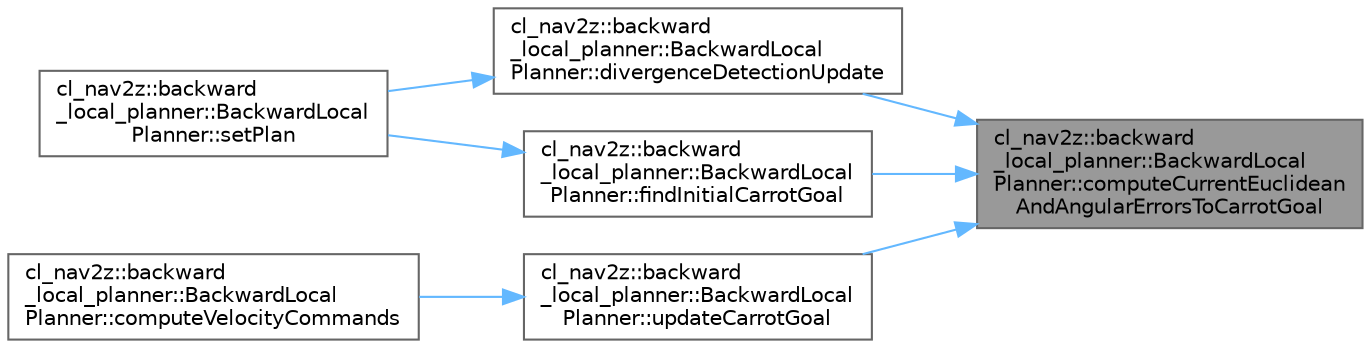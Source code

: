 digraph "cl_nav2z::backward_local_planner::BackwardLocalPlanner::computeCurrentEuclideanAndAngularErrorsToCarrotGoal"
{
 // LATEX_PDF_SIZE
  bgcolor="transparent";
  edge [fontname=Helvetica,fontsize=10,labelfontname=Helvetica,labelfontsize=10];
  node [fontname=Helvetica,fontsize=10,shape=box,height=0.2,width=0.4];
  rankdir="RL";
  Node1 [label="cl_nav2z::backward\l_local_planner::BackwardLocal\lPlanner::computeCurrentEuclidean\lAndAngularErrorsToCarrotGoal",height=0.2,width=0.4,color="gray40", fillcolor="grey60", style="filled", fontcolor="black",tooltip=" "];
  Node1 -> Node2 [dir="back",color="steelblue1",style="solid"];
  Node2 [label="cl_nav2z::backward\l_local_planner::BackwardLocal\lPlanner::divergenceDetectionUpdate",height=0.2,width=0.4,color="grey40", fillcolor="white", style="filled",URL="$classcl__nav2z_1_1backward__local__planner_1_1BackwardLocalPlanner.html#a7d84bf50ca0fce6c110ea142ea47592b",tooltip=" "];
  Node2 -> Node3 [dir="back",color="steelblue1",style="solid"];
  Node3 [label="cl_nav2z::backward\l_local_planner::BackwardLocal\lPlanner::setPlan",height=0.2,width=0.4,color="grey40", fillcolor="white", style="filled",URL="$classcl__nav2z_1_1backward__local__planner_1_1BackwardLocalPlanner.html#a8b1fd356d7eac7a5b146a1868facf00d",tooltip="nav2_core setPlan - Sets the global plan"];
  Node1 -> Node4 [dir="back",color="steelblue1",style="solid"];
  Node4 [label="cl_nav2z::backward\l_local_planner::BackwardLocal\lPlanner::findInitialCarrotGoal",height=0.2,width=0.4,color="grey40", fillcolor="white", style="filled",URL="$classcl__nav2z_1_1backward__local__planner_1_1BackwardLocalPlanner.html#a7d4e77c0a8225c6bbd828a16a02cda56",tooltip=" "];
  Node4 -> Node3 [dir="back",color="steelblue1",style="solid"];
  Node1 -> Node5 [dir="back",color="steelblue1",style="solid"];
  Node5 [label="cl_nav2z::backward\l_local_planner::BackwardLocal\lPlanner::updateCarrotGoal",height=0.2,width=0.4,color="grey40", fillcolor="white", style="filled",URL="$classcl__nav2z_1_1backward__local__planner_1_1BackwardLocalPlanner.html#a041b542c60c5820c36b6d4e07aca7691",tooltip=" "];
  Node5 -> Node6 [dir="back",color="steelblue1",style="solid"];
  Node6 [label="cl_nav2z::backward\l_local_planner::BackwardLocal\lPlanner::computeVelocityCommands",height=0.2,width=0.4,color="grey40", fillcolor="white", style="filled",URL="$classcl__nav2z_1_1backward__local__planner_1_1BackwardLocalPlanner.html#a32ec394e239dc3e8ef8c862b908c9a00",tooltip="nav2_core computeVelocityCommands - calculates the best command given the current pose and velocity"];
}
